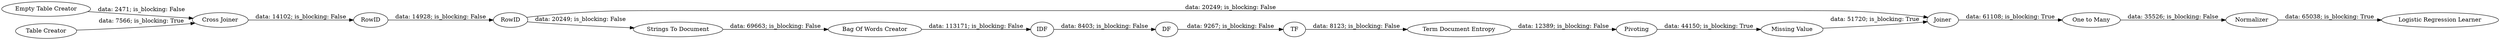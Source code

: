 digraph {
	"-1712967452995726462_363" [label="Empty Table Creator"]
	"-2705723573812576452_349" [label="Bag Of Words Creator"]
	"-2705723573812576452_357" [label="Logistic Regression Learner"]
	"-2705723573812576452_360" [label=Joiner]
	"-2705723573812576452_354" [label="Term Document Entropy"]
	"-2705723573812576452_368" [label=IDF]
	"-1712967452995726462_365" [label=RowID]
	"-2705723573812576452_352" [label=DF]
	"-2705723573812576452_358" [label=Normalizer]
	"-2705723573812576452_361" [label="One to Many"]
	"-2705723573812576452_359" [label=Pivoting]
	"-1712967452995726462_366" [label=RowID]
	"-1712967452995726462_364" [label="Cross Joiner"]
	"-2705723573812576452_353" [label=TF]
	"-2705723573812576452_362" [label="Missing Value"]
	"-1712967452995726462_351" [label="Table Creator"]
	"-2705723573812576452_350" [label="Strings To Document"]
	"-2705723573812576452_349" -> "-2705723573812576452_368" [label="data: 113171; is_blocking: False"]
	"-2705723573812576452_361" -> "-2705723573812576452_358" [label="data: 35526; is_blocking: False"]
	"-1712967452995726462_365" -> "-1712967452995726462_366" [label="data: 14928; is_blocking: False"]
	"-2705723573812576452_358" -> "-2705723573812576452_357" [label="data: 65038; is_blocking: True"]
	"-1712967452995726462_351" -> "-1712967452995726462_364" [label="data: 7566; is_blocking: True"]
	"-2705723573812576452_350" -> "-2705723573812576452_349" [label="data: 69663; is_blocking: False"]
	"-2705723573812576452_353" -> "-2705723573812576452_354" [label="data: 8123; is_blocking: False"]
	"-2705723573812576452_354" -> "-2705723573812576452_359" [label="data: 12389; is_blocking: False"]
	"-1712967452995726462_366" -> "-2705723573812576452_360" [label="data: 20249; is_blocking: False"]
	"-2705723573812576452_368" -> "-2705723573812576452_352" [label="data: 8403; is_blocking: False"]
	"-2705723573812576452_359" -> "-2705723573812576452_362" [label="data: 44150; is_blocking: True"]
	"-1712967452995726462_366" -> "-2705723573812576452_350" [label="data: 20249; is_blocking: False"]
	"-1712967452995726462_364" -> "-1712967452995726462_365" [label="data: 14102; is_blocking: False"]
	"-2705723573812576452_362" -> "-2705723573812576452_360" [label="data: 51720; is_blocking: True"]
	"-1712967452995726462_363" -> "-1712967452995726462_364" [label="data: 2471; is_blocking: False"]
	"-2705723573812576452_352" -> "-2705723573812576452_353" [label="data: 9267; is_blocking: False"]
	"-2705723573812576452_360" -> "-2705723573812576452_361" [label="data: 61108; is_blocking: True"]
	rankdir=LR
}
